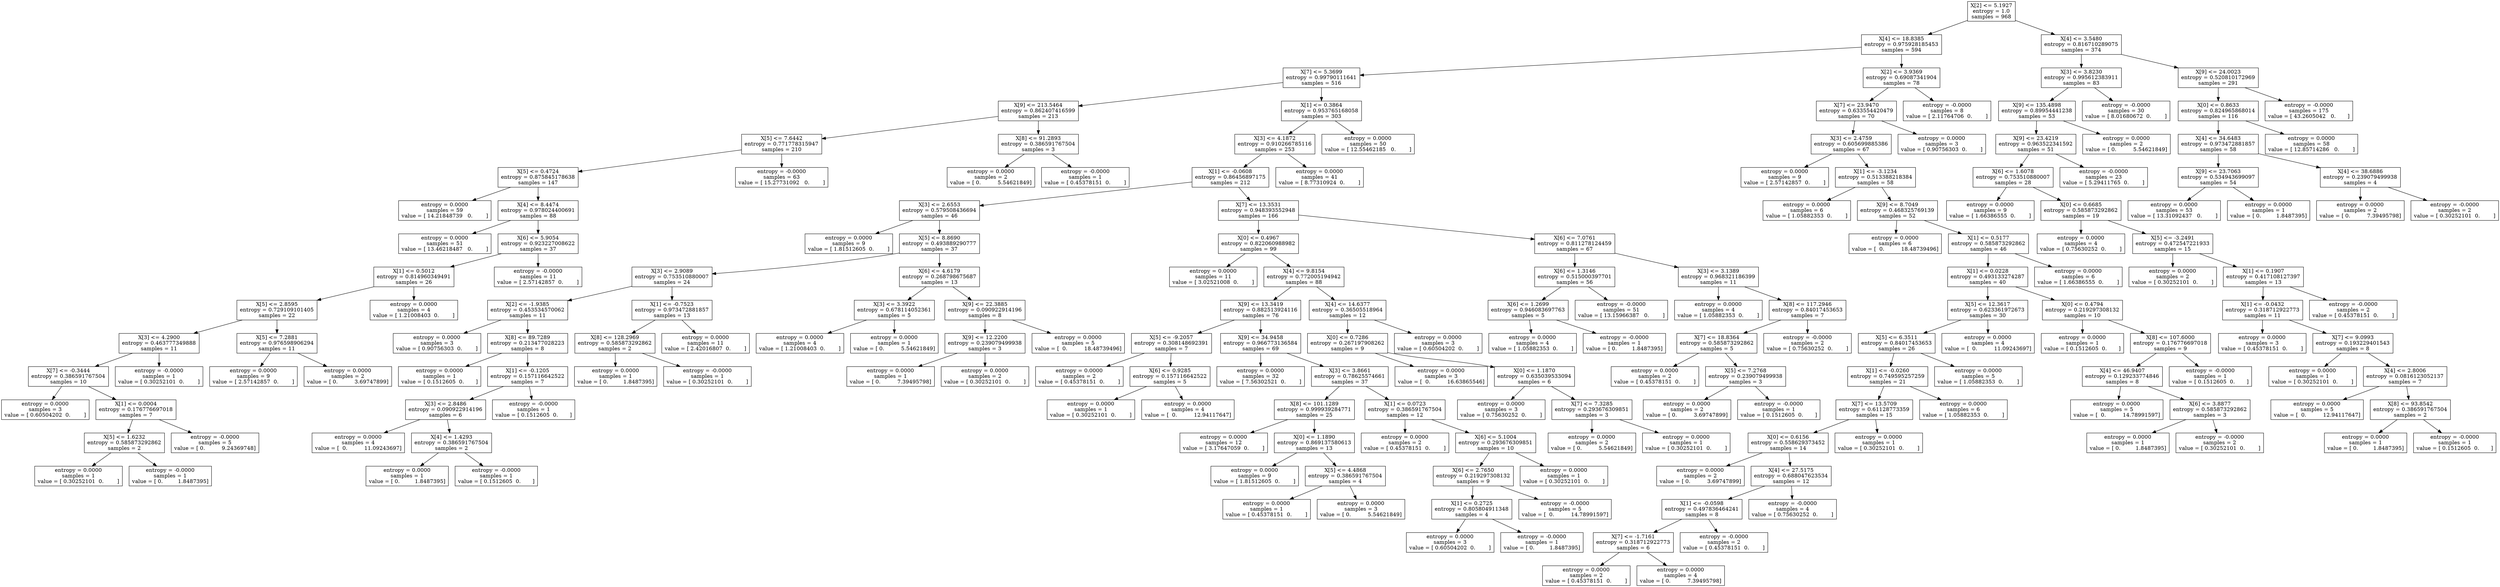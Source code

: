 digraph Tree {
0 [label="X[2] <= 5.1927\nentropy = 1.0\nsamples = 968", shape="box"] ;
1 [label="X[4] <= 18.8385\nentropy = 0.975928185453\nsamples = 594", shape="box"] ;
0 -> 1 ;
2 [label="X[7] <= 5.3699\nentropy = 0.99790111641\nsamples = 516", shape="box"] ;
1 -> 2 ;
3 [label="X[9] <= 213.5464\nentropy = 0.862407416599\nsamples = 213", shape="box"] ;
2 -> 3 ;
4 [label="X[5] <= 7.6442\nentropy = 0.771778315947\nsamples = 210", shape="box"] ;
3 -> 4 ;
5 [label="X[5] <= 0.4724\nentropy = 0.875845178638\nsamples = 147", shape="box"] ;
4 -> 5 ;
6 [label="entropy = 0.0000\nsamples = 59\nvalue = [ 14.21848739   0.        ]", shape="box"] ;
5 -> 6 ;
7 [label="X[4] <= 8.4474\nentropy = 0.978024400691\nsamples = 88", shape="box"] ;
5 -> 7 ;
8 [label="entropy = 0.0000\nsamples = 51\nvalue = [ 13.46218487   0.        ]", shape="box"] ;
7 -> 8 ;
9 [label="X[6] <= 5.9054\nentropy = 0.923227008622\nsamples = 37", shape="box"] ;
7 -> 9 ;
10 [label="X[1] <= 0.5012\nentropy = 0.814960349491\nsamples = 26", shape="box"] ;
9 -> 10 ;
11 [label="X[5] <= 2.8595\nentropy = 0.729109101405\nsamples = 22", shape="box"] ;
10 -> 11 ;
12 [label="X[3] <= 4.2900\nentropy = 0.463777349888\nsamples = 11", shape="box"] ;
11 -> 12 ;
13 [label="X[7] <= -0.3444\nentropy = 0.386591767504\nsamples = 10", shape="box"] ;
12 -> 13 ;
14 [label="entropy = 0.0000\nsamples = 3\nvalue = [ 0.60504202  0.        ]", shape="box"] ;
13 -> 14 ;
15 [label="X[1] <= 0.0004\nentropy = 0.176776697018\nsamples = 7", shape="box"] ;
13 -> 15 ;
16 [label="X[5] <= 1.6232\nentropy = 0.585873292862\nsamples = 2", shape="box"] ;
15 -> 16 ;
17 [label="entropy = 0.0000\nsamples = 1\nvalue = [ 0.30252101  0.        ]", shape="box"] ;
16 -> 17 ;
18 [label="entropy = -0.0000\nsamples = 1\nvalue = [ 0.         1.8487395]", shape="box"] ;
16 -> 18 ;
19 [label="entropy = -0.0000\nsamples = 5\nvalue = [ 0.          9.24369748]", shape="box"] ;
15 -> 19 ;
20 [label="entropy = -0.0000\nsamples = 1\nvalue = [ 0.30252101  0.        ]", shape="box"] ;
12 -> 20 ;
21 [label="X[5] <= 7.2881\nentropy = 0.976598906294\nsamples = 11", shape="box"] ;
11 -> 21 ;
22 [label="entropy = 0.0000\nsamples = 9\nvalue = [ 2.57142857  0.        ]", shape="box"] ;
21 -> 22 ;
23 [label="entropy = 0.0000\nsamples = 2\nvalue = [ 0.          3.69747899]", shape="box"] ;
21 -> 23 ;
24 [label="entropy = 0.0000\nsamples = 4\nvalue = [ 1.21008403  0.        ]", shape="box"] ;
10 -> 24 ;
25 [label="entropy = -0.0000\nsamples = 11\nvalue = [ 2.57142857  0.        ]", shape="box"] ;
9 -> 25 ;
26 [label="entropy = -0.0000\nsamples = 63\nvalue = [ 15.27731092   0.        ]", shape="box"] ;
4 -> 26 ;
27 [label="X[8] <= 91.2893\nentropy = 0.386591767504\nsamples = 3", shape="box"] ;
3 -> 27 ;
28 [label="entropy = 0.0000\nsamples = 2\nvalue = [ 0.          5.54621849]", shape="box"] ;
27 -> 28 ;
29 [label="entropy = -0.0000\nsamples = 1\nvalue = [ 0.45378151  0.        ]", shape="box"] ;
27 -> 29 ;
30 [label="X[1] <= 0.3864\nentropy = 0.953765168058\nsamples = 303", shape="box"] ;
2 -> 30 ;
31 [label="X[3] <= 4.1872\nentropy = 0.910266785116\nsamples = 253", shape="box"] ;
30 -> 31 ;
32 [label="X[1] <= -0.0608\nentropy = 0.86456897175\nsamples = 212", shape="box"] ;
31 -> 32 ;
33 [label="X[3] <= 2.6553\nentropy = 0.579508436694\nsamples = 46", shape="box"] ;
32 -> 33 ;
34 [label="entropy = 0.0000\nsamples = 9\nvalue = [ 1.81512605  0.        ]", shape="box"] ;
33 -> 34 ;
35 [label="X[5] <= 8.8690\nentropy = 0.493889290777\nsamples = 37", shape="box"] ;
33 -> 35 ;
36 [label="X[3] <= 2.9089\nentropy = 0.753510880007\nsamples = 24", shape="box"] ;
35 -> 36 ;
37 [label="X[2] <= -1.9385\nentropy = 0.453534570062\nsamples = 11", shape="box"] ;
36 -> 37 ;
38 [label="entropy = 0.0000\nsamples = 3\nvalue = [ 0.90756303  0.        ]", shape="box"] ;
37 -> 38 ;
39 [label="X[8] <= 89.7289\nentropy = 0.213477028223\nsamples = 8", shape="box"] ;
37 -> 39 ;
40 [label="entropy = 0.0000\nsamples = 1\nvalue = [ 0.1512605  0.       ]", shape="box"] ;
39 -> 40 ;
41 [label="X[1] <= -0.1205\nentropy = 0.157116642522\nsamples = 7", shape="box"] ;
39 -> 41 ;
42 [label="X[3] <= 2.8486\nentropy = 0.090922914196\nsamples = 6", shape="box"] ;
41 -> 42 ;
43 [label="entropy = 0.0000\nsamples = 4\nvalue = [  0.          11.09243697]", shape="box"] ;
42 -> 43 ;
44 [label="X[4] <= 1.4293\nentropy = 0.386591767504\nsamples = 2", shape="box"] ;
42 -> 44 ;
45 [label="entropy = 0.0000\nsamples = 1\nvalue = [ 0.         1.8487395]", shape="box"] ;
44 -> 45 ;
46 [label="entropy = -0.0000\nsamples = 1\nvalue = [ 0.1512605  0.       ]", shape="box"] ;
44 -> 46 ;
47 [label="entropy = -0.0000\nsamples = 1\nvalue = [ 0.1512605  0.       ]", shape="box"] ;
41 -> 47 ;
48 [label="X[1] <= -0.7523\nentropy = 0.973472881857\nsamples = 13", shape="box"] ;
36 -> 48 ;
49 [label="X[8] <= 128.2969\nentropy = 0.585873292862\nsamples = 2", shape="box"] ;
48 -> 49 ;
50 [label="entropy = 0.0000\nsamples = 1\nvalue = [ 0.         1.8487395]", shape="box"] ;
49 -> 50 ;
51 [label="entropy = -0.0000\nsamples = 1\nvalue = [ 0.30252101  0.        ]", shape="box"] ;
49 -> 51 ;
52 [label="entropy = 0.0000\nsamples = 11\nvalue = [ 2.42016807  0.        ]", shape="box"] ;
48 -> 52 ;
53 [label="X[6] <= 4.6179\nentropy = 0.268798675687\nsamples = 13", shape="box"] ;
35 -> 53 ;
54 [label="X[3] <= 3.3922\nentropy = 0.678114052361\nsamples = 5", shape="box"] ;
53 -> 54 ;
55 [label="entropy = 0.0000\nsamples = 4\nvalue = [ 1.21008403  0.        ]", shape="box"] ;
54 -> 55 ;
56 [label="entropy = 0.0000\nsamples = 1\nvalue = [ 0.          5.54621849]", shape="box"] ;
54 -> 56 ;
57 [label="X[9] <= 22.3885\nentropy = 0.090922914196\nsamples = 8", shape="box"] ;
53 -> 57 ;
58 [label="X[9] <= 12.2200\nentropy = 0.239079499938\nsamples = 3", shape="box"] ;
57 -> 58 ;
59 [label="entropy = 0.0000\nsamples = 1\nvalue = [ 0.          7.39495798]", shape="box"] ;
58 -> 59 ;
60 [label="entropy = 0.0000\nsamples = 2\nvalue = [ 0.30252101  0.        ]", shape="box"] ;
58 -> 60 ;
61 [label="entropy = 0.0000\nsamples = 5\nvalue = [  0.          18.48739496]", shape="box"] ;
57 -> 61 ;
62 [label="X[7] <= 13.3531\nentropy = 0.948393552948\nsamples = 166", shape="box"] ;
32 -> 62 ;
63 [label="X[0] <= 0.4967\nentropy = 0.822060988982\nsamples = 99", shape="box"] ;
62 -> 63 ;
64 [label="entropy = 0.0000\nsamples = 11\nvalue = [ 3.02521008  0.        ]", shape="box"] ;
63 -> 64 ;
65 [label="X[4] <= 9.8154\nentropy = 0.772005194942\nsamples = 88", shape="box"] ;
63 -> 65 ;
66 [label="X[9] <= 13.3419\nentropy = 0.882513924116\nsamples = 76", shape="box"] ;
65 -> 66 ;
67 [label="X[5] <= -9.2057\nentropy = 0.308148692391\nsamples = 7", shape="box"] ;
66 -> 67 ;
68 [label="entropy = 0.0000\nsamples = 2\nvalue = [ 0.45378151  0.        ]", shape="box"] ;
67 -> 68 ;
69 [label="X[6] <= 0.9285\nentropy = 0.157116642522\nsamples = 5", shape="box"] ;
67 -> 69 ;
70 [label="entropy = 0.0000\nsamples = 1\nvalue = [ 0.30252101  0.        ]", shape="box"] ;
69 -> 70 ;
71 [label="entropy = 0.0000\nsamples = 4\nvalue = [  0.          12.94117647]", shape="box"] ;
69 -> 71 ;
72 [label="X[9] <= 34.9458\nentropy = 0.966773136584\nsamples = 69", shape="box"] ;
66 -> 72 ;
73 [label="entropy = 0.0000\nsamples = 32\nvalue = [ 7.56302521  0.        ]", shape="box"] ;
72 -> 73 ;
74 [label="X[3] <= 3.8661\nentropy = 0.78625574661\nsamples = 37", shape="box"] ;
72 -> 74 ;
75 [label="X[8] <= 101.1289\nentropy = 0.999939284771\nsamples = 25", shape="box"] ;
74 -> 75 ;
76 [label="entropy = 0.0000\nsamples = 12\nvalue = [ 3.17647059  0.        ]", shape="box"] ;
75 -> 76 ;
77 [label="X[0] <= 1.1890\nentropy = 0.869137580613\nsamples = 13", shape="box"] ;
75 -> 77 ;
78 [label="entropy = 0.0000\nsamples = 9\nvalue = [ 1.81512605  0.        ]", shape="box"] ;
77 -> 78 ;
79 [label="X[5] <= 4.4868\nentropy = 0.386591767504\nsamples = 4", shape="box"] ;
77 -> 79 ;
80 [label="entropy = 0.0000\nsamples = 1\nvalue = [ 0.45378151  0.        ]", shape="box"] ;
79 -> 80 ;
81 [label="entropy = 0.0000\nsamples = 3\nvalue = [ 0.          5.54621849]", shape="box"] ;
79 -> 81 ;
82 [label="X[1] <= 0.0723\nentropy = 0.386591767504\nsamples = 12", shape="box"] ;
74 -> 82 ;
83 [label="entropy = 0.0000\nsamples = 2\nvalue = [ 0.45378151  0.        ]", shape="box"] ;
82 -> 83 ;
84 [label="X[6] <= 5.1004\nentropy = 0.293676309851\nsamples = 10", shape="box"] ;
82 -> 84 ;
85 [label="X[6] <= 2.7650\nentropy = 0.219297308132\nsamples = 9", shape="box"] ;
84 -> 85 ;
86 [label="X[1] <= 0.2725\nentropy = 0.805804911348\nsamples = 4", shape="box"] ;
85 -> 86 ;
87 [label="entropy = 0.0000\nsamples = 3\nvalue = [ 0.60504202  0.        ]", shape="box"] ;
86 -> 87 ;
88 [label="entropy = -0.0000\nsamples = 1\nvalue = [ 0.         1.8487395]", shape="box"] ;
86 -> 88 ;
89 [label="entropy = -0.0000\nsamples = 5\nvalue = [  0.          14.78991597]", shape="box"] ;
85 -> 89 ;
90 [label="entropy = 0.0000\nsamples = 1\nvalue = [ 0.30252101  0.        ]", shape="box"] ;
84 -> 90 ;
91 [label="X[4] <= 14.6377\nentropy = 0.36505518964\nsamples = 12", shape="box"] ;
65 -> 91 ;
92 [label="X[0] <= 0.7286\nentropy = 0.267197908262\nsamples = 9", shape="box"] ;
91 -> 92 ;
93 [label="entropy = 0.0000\nsamples = 3\nvalue = [  0.          16.63865546]", shape="box"] ;
92 -> 93 ;
94 [label="X[0] <= 1.1870\nentropy = 0.635039533094\nsamples = 6", shape="box"] ;
92 -> 94 ;
95 [label="entropy = 0.0000\nsamples = 3\nvalue = [ 0.75630252  0.        ]", shape="box"] ;
94 -> 95 ;
96 [label="X[7] <= 7.3285\nentropy = 0.293676309851\nsamples = 3", shape="box"] ;
94 -> 96 ;
97 [label="entropy = 0.0000\nsamples = 2\nvalue = [ 0.          5.54621849]", shape="box"] ;
96 -> 97 ;
98 [label="entropy = 0.0000\nsamples = 1\nvalue = [ 0.30252101  0.        ]", shape="box"] ;
96 -> 98 ;
99 [label="entropy = 0.0000\nsamples = 3\nvalue = [ 0.60504202  0.        ]", shape="box"] ;
91 -> 99 ;
100 [label="X[6] <= 7.0761\nentropy = 0.811278124459\nsamples = 67", shape="box"] ;
62 -> 100 ;
101 [label="X[6] <= 1.3146\nentropy = 0.515000397701\nsamples = 56", shape="box"] ;
100 -> 101 ;
102 [label="X[6] <= 1.2699\nentropy = 0.946083697763\nsamples = 5", shape="box"] ;
101 -> 102 ;
103 [label="entropy = 0.0000\nsamples = 4\nvalue = [ 1.05882353  0.        ]", shape="box"] ;
102 -> 103 ;
104 [label="entropy = -0.0000\nsamples = 1\nvalue = [ 0.         1.8487395]", shape="box"] ;
102 -> 104 ;
105 [label="entropy = -0.0000\nsamples = 51\nvalue = [ 13.15966387   0.        ]", shape="box"] ;
101 -> 105 ;
106 [label="X[3] <= 3.1389\nentropy = 0.968321186399\nsamples = 11", shape="box"] ;
100 -> 106 ;
107 [label="entropy = 0.0000\nsamples = 4\nvalue = [ 1.05882353  0.        ]", shape="box"] ;
106 -> 107 ;
108 [label="X[8] <= 117.2946\nentropy = 0.84017453653\nsamples = 7", shape="box"] ;
106 -> 108 ;
109 [label="X[7] <= 18.8364\nentropy = 0.585873292862\nsamples = 5", shape="box"] ;
108 -> 109 ;
110 [label="entropy = 0.0000\nsamples = 2\nvalue = [ 0.45378151  0.        ]", shape="box"] ;
109 -> 110 ;
111 [label="X[5] <= 7.2768\nentropy = 0.239079499938\nsamples = 3", shape="box"] ;
109 -> 111 ;
112 [label="entropy = 0.0000\nsamples = 2\nvalue = [ 0.          3.69747899]", shape="box"] ;
111 -> 112 ;
113 [label="entropy = -0.0000\nsamples = 1\nvalue = [ 0.1512605  0.       ]", shape="box"] ;
111 -> 113 ;
114 [label="entropy = -0.0000\nsamples = 2\nvalue = [ 0.75630252  0.        ]", shape="box"] ;
108 -> 114 ;
115 [label="entropy = 0.0000\nsamples = 41\nvalue = [ 8.77310924  0.        ]", shape="box"] ;
31 -> 115 ;
116 [label="entropy = 0.0000\nsamples = 50\nvalue = [ 12.55462185   0.        ]", shape="box"] ;
30 -> 116 ;
117 [label="X[2] <= 3.9369\nentropy = 0.69087341904\nsamples = 78", shape="box"] ;
1 -> 117 ;
118 [label="X[7] <= 23.9470\nentropy = 0.633554420479\nsamples = 70", shape="box"] ;
117 -> 118 ;
119 [label="X[3] <= 2.4759\nentropy = 0.605699885386\nsamples = 67", shape="box"] ;
118 -> 119 ;
120 [label="entropy = 0.0000\nsamples = 9\nvalue = [ 2.57142857  0.        ]", shape="box"] ;
119 -> 120 ;
121 [label="X[1] <= -3.1234\nentropy = 0.513388218384\nsamples = 58", shape="box"] ;
119 -> 121 ;
122 [label="entropy = 0.0000\nsamples = 6\nvalue = [ 1.05882353  0.        ]", shape="box"] ;
121 -> 122 ;
123 [label="X[9] <= 8.7049\nentropy = 0.468325769139\nsamples = 52", shape="box"] ;
121 -> 123 ;
124 [label="entropy = 0.0000\nsamples = 6\nvalue = [  0.          18.48739496]", shape="box"] ;
123 -> 124 ;
125 [label="X[1] <= 0.5177\nentropy = 0.585873292862\nsamples = 46", shape="box"] ;
123 -> 125 ;
126 [label="X[1] <= 0.0228\nentropy = 0.493133274287\nsamples = 40", shape="box"] ;
125 -> 126 ;
127 [label="X[5] <= 12.3617\nentropy = 0.623361972673\nsamples = 30", shape="box"] ;
126 -> 127 ;
128 [label="X[5] <= 6.3511\nentropy = 0.84017453653\nsamples = 26", shape="box"] ;
127 -> 128 ;
129 [label="X[1] <= -0.0260\nentropy = 0.749595257259\nsamples = 21", shape="box"] ;
128 -> 129 ;
130 [label="X[7] <= 13.5709\nentropy = 0.61128773359\nsamples = 15", shape="box"] ;
129 -> 130 ;
131 [label="X[0] <= 0.6156\nentropy = 0.558629373452\nsamples = 14", shape="box"] ;
130 -> 131 ;
132 [label="entropy = 0.0000\nsamples = 2\nvalue = [ 0.          3.69747899]", shape="box"] ;
131 -> 132 ;
133 [label="X[4] <= 27.5175\nentropy = 0.688047623534\nsamples = 12", shape="box"] ;
131 -> 133 ;
134 [label="X[1] <= -0.0598\nentropy = 0.497836464241\nsamples = 8", shape="box"] ;
133 -> 134 ;
135 [label="X[7] <= -1.7161\nentropy = 0.318712922773\nsamples = 6", shape="box"] ;
134 -> 135 ;
136 [label="entropy = 0.0000\nsamples = 2\nvalue = [ 0.45378151  0.        ]", shape="box"] ;
135 -> 136 ;
137 [label="entropy = 0.0000\nsamples = 4\nvalue = [ 0.          7.39495798]", shape="box"] ;
135 -> 137 ;
138 [label="entropy = -0.0000\nsamples = 2\nvalue = [ 0.45378151  0.        ]", shape="box"] ;
134 -> 138 ;
139 [label="entropy = -0.0000\nsamples = 4\nvalue = [ 0.75630252  0.        ]", shape="box"] ;
133 -> 139 ;
140 [label="entropy = 0.0000\nsamples = 1\nvalue = [ 0.30252101  0.        ]", shape="box"] ;
130 -> 140 ;
141 [label="entropy = 0.0000\nsamples = 6\nvalue = [ 1.05882353  0.        ]", shape="box"] ;
129 -> 141 ;
142 [label="entropy = 0.0000\nsamples = 5\nvalue = [ 1.05882353  0.        ]", shape="box"] ;
128 -> 142 ;
143 [label="entropy = 0.0000\nsamples = 4\nvalue = [  0.          11.09243697]", shape="box"] ;
127 -> 143 ;
144 [label="X[0] <= 0.4794\nentropy = 0.219297308132\nsamples = 10", shape="box"] ;
126 -> 144 ;
145 [label="entropy = 0.0000\nsamples = 1\nvalue = [ 0.1512605  0.       ]", shape="box"] ;
144 -> 145 ;
146 [label="X[8] <= 107.6000\nentropy = 0.176776697018\nsamples = 9", shape="box"] ;
144 -> 146 ;
147 [label="X[4] <= 46.9407\nentropy = 0.129233774846\nsamples = 8", shape="box"] ;
146 -> 147 ;
148 [label="entropy = 0.0000\nsamples = 5\nvalue = [  0.          14.78991597]", shape="box"] ;
147 -> 148 ;
149 [label="X[6] <= 3.8877\nentropy = 0.585873292862\nsamples = 3", shape="box"] ;
147 -> 149 ;
150 [label="entropy = 0.0000\nsamples = 1\nvalue = [ 0.         1.8487395]", shape="box"] ;
149 -> 150 ;
151 [label="entropy = -0.0000\nsamples = 2\nvalue = [ 0.30252101  0.        ]", shape="box"] ;
149 -> 151 ;
152 [label="entropy = -0.0000\nsamples = 1\nvalue = [ 0.1512605  0.       ]", shape="box"] ;
146 -> 152 ;
153 [label="entropy = 0.0000\nsamples = 6\nvalue = [ 1.66386555  0.        ]", shape="box"] ;
125 -> 153 ;
154 [label="entropy = 0.0000\nsamples = 3\nvalue = [ 0.90756303  0.        ]", shape="box"] ;
118 -> 154 ;
155 [label="entropy = -0.0000\nsamples = 8\nvalue = [ 2.11764706  0.        ]", shape="box"] ;
117 -> 155 ;
156 [label="X[4] <= 3.5480\nentropy = 0.816710289075\nsamples = 374", shape="box"] ;
0 -> 156 ;
157 [label="X[3] <= 3.8230\nentropy = 0.995612383911\nsamples = 83", shape="box"] ;
156 -> 157 ;
158 [label="X[9] <= 135.4898\nentropy = 0.89954441238\nsamples = 53", shape="box"] ;
157 -> 158 ;
159 [label="X[9] <= 23.4219\nentropy = 0.963522341592\nsamples = 51", shape="box"] ;
158 -> 159 ;
160 [label="X[6] <= 1.6078\nentropy = 0.753510880007\nsamples = 28", shape="box"] ;
159 -> 160 ;
161 [label="entropy = 0.0000\nsamples = 9\nvalue = [ 1.66386555  0.        ]", shape="box"] ;
160 -> 161 ;
162 [label="X[0] <= 0.6685\nentropy = 0.585873292862\nsamples = 19", shape="box"] ;
160 -> 162 ;
163 [label="entropy = 0.0000\nsamples = 4\nvalue = [ 0.75630252  0.        ]", shape="box"] ;
162 -> 163 ;
164 [label="X[5] <= -3.2491\nentropy = 0.472547221933\nsamples = 15", shape="box"] ;
162 -> 164 ;
165 [label="entropy = 0.0000\nsamples = 2\nvalue = [ 0.30252101  0.        ]", shape="box"] ;
164 -> 165 ;
166 [label="X[1] <= 0.1907\nentropy = 0.417108127397\nsamples = 13", shape="box"] ;
164 -> 166 ;
167 [label="X[1] <= -0.0432\nentropy = 0.318712922773\nsamples = 11", shape="box"] ;
166 -> 167 ;
168 [label="entropy = 0.0000\nsamples = 3\nvalue = [ 0.45378151  0.        ]", shape="box"] ;
167 -> 168 ;
169 [label="X[7] <= 9.0993\nentropy = 0.193229401543\nsamples = 8", shape="box"] ;
167 -> 169 ;
170 [label="entropy = 0.0000\nsamples = 1\nvalue = [ 0.30252101  0.        ]", shape="box"] ;
169 -> 170 ;
171 [label="X[4] <= 2.8006\nentropy = 0.0816123052137\nsamples = 7", shape="box"] ;
169 -> 171 ;
172 [label="entropy = 0.0000\nsamples = 5\nvalue = [  0.          12.94117647]", shape="box"] ;
171 -> 172 ;
173 [label="X[8] <= 93.8542\nentropy = 0.386591767504\nsamples = 2", shape="box"] ;
171 -> 173 ;
174 [label="entropy = 0.0000\nsamples = 1\nvalue = [ 0.         1.8487395]", shape="box"] ;
173 -> 174 ;
175 [label="entropy = -0.0000\nsamples = 1\nvalue = [ 0.1512605  0.       ]", shape="box"] ;
173 -> 175 ;
176 [label="entropy = -0.0000\nsamples = 2\nvalue = [ 0.45378151  0.        ]", shape="box"] ;
166 -> 176 ;
177 [label="entropy = -0.0000\nsamples = 23\nvalue = [ 5.29411765  0.        ]", shape="box"] ;
159 -> 177 ;
178 [label="entropy = 0.0000\nsamples = 2\nvalue = [ 0.          5.54621849]", shape="box"] ;
158 -> 178 ;
179 [label="entropy = -0.0000\nsamples = 30\nvalue = [ 8.01680672  0.        ]", shape="box"] ;
157 -> 179 ;
180 [label="X[9] <= 24.0023\nentropy = 0.520810172969\nsamples = 291", shape="box"] ;
156 -> 180 ;
181 [label="X[0] <= 0.8633\nentropy = 0.824965868014\nsamples = 116", shape="box"] ;
180 -> 181 ;
182 [label="X[4] <= 34.6483\nentropy = 0.973472881857\nsamples = 58", shape="box"] ;
181 -> 182 ;
183 [label="X[9] <= 23.7063\nentropy = 0.534943699097\nsamples = 54", shape="box"] ;
182 -> 183 ;
184 [label="entropy = 0.0000\nsamples = 53\nvalue = [ 13.31092437   0.        ]", shape="box"] ;
183 -> 184 ;
185 [label="entropy = 0.0000\nsamples = 1\nvalue = [ 0.         1.8487395]", shape="box"] ;
183 -> 185 ;
186 [label="X[4] <= 38.6886\nentropy = 0.239079499938\nsamples = 4", shape="box"] ;
182 -> 186 ;
187 [label="entropy = 0.0000\nsamples = 2\nvalue = [ 0.          7.39495798]", shape="box"] ;
186 -> 187 ;
188 [label="entropy = -0.0000\nsamples = 2\nvalue = [ 0.30252101  0.        ]", shape="box"] ;
186 -> 188 ;
189 [label="entropy = 0.0000\nsamples = 58\nvalue = [ 12.85714286   0.        ]", shape="box"] ;
181 -> 189 ;
190 [label="entropy = -0.0000\nsamples = 175\nvalue = [ 43.2605042   0.       ]", shape="box"] ;
180 -> 190 ;
}